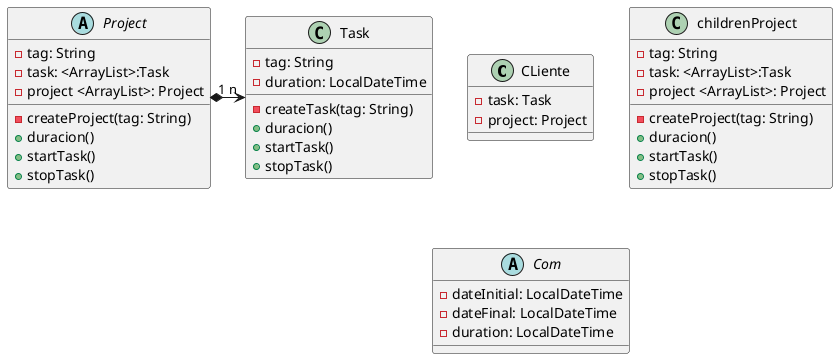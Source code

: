 @startuml
'https://plantuml.com/class-diagram
class CLiente{
    -task: Task
    -project: Project
}

abstract Project{

    - tag: String
    - task: <ArrayList>:Task
    -project <ArrayList>: Project
    -createProject(tag: String)
    +duracion()
    +startTask()
    +stopTask()


}
class childrenProject{

    - tag: String
    - task: <ArrayList>:Task
    -project <ArrayList>: Project
    -createProject(tag: String)
    +duracion()
    +startTask()
    +stopTask()


}

abstract Com {
   - dateInitial: LocalDateTime
   - dateFinal: LocalDateTime
   - duration: LocalDateTime

}
class Task {
   - tag: String
   - duration: LocalDateTime
    -createTask(tag: String)
    +duracion()
    +startTask()
    +stopTask()

}


Project"1" *-> "n"Task


@enduml
